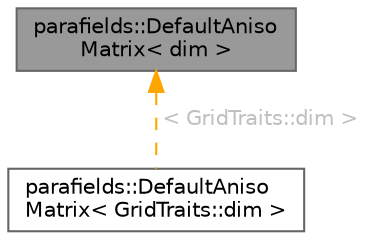 digraph "parafields::DefaultAnisoMatrix&lt; dim &gt;"
{
 // LATEX_PDF_SIZE
  bgcolor="transparent";
  edge [fontname=Helvetica,fontsize=10,labelfontname=Helvetica,labelfontsize=10];
  node [fontname=Helvetica,fontsize=10,shape=box,height=0.2,width=0.4];
  Node1 [id="Node000001",label="parafields::DefaultAniso\lMatrix\< dim \>",height=0.2,width=0.4,color="gray40", fillcolor="grey60", style="filled", fontcolor="black",tooltip="Default anisotropic matrix selector for nD, n > 1: R2CMatrix."];
  Node1 -> Node2 [id="edge1_Node000001_Node000002",dir="back",color="orange",style="dashed",tooltip=" ",label=" \< GridTraits::dim \>",fontcolor="grey" ];
  Node2 [id="Node000002",label="parafields::DefaultAniso\lMatrix\< GridTraits::dim \>",height=0.2,width=0.4,color="gray40", fillcolor="white", style="filled",URL="$a01029.html",tooltip=" "];
}
